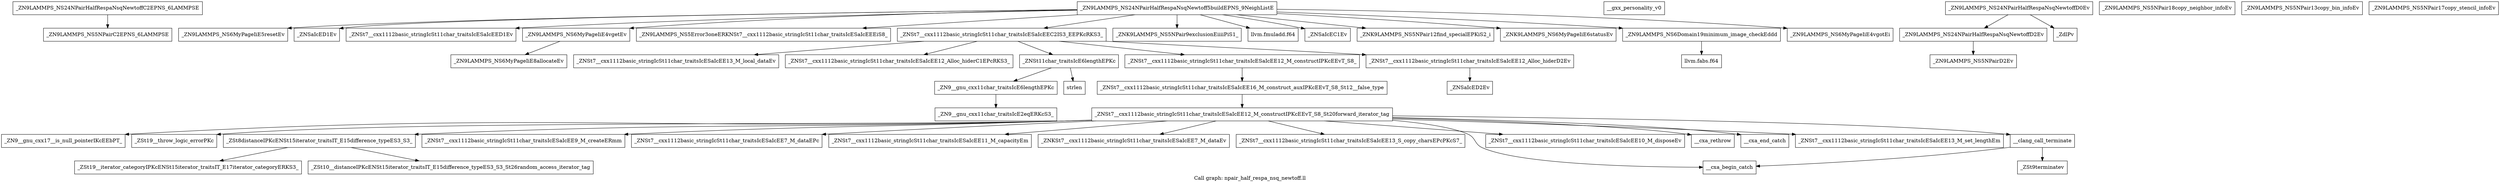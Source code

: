 digraph "Call graph: npair_half_respa_nsq_newtoff.ll" {
	label="Call graph: npair_half_respa_nsq_newtoff.ll";

	Node0x55dad3110a60 [shape=record,label="{_ZN9LAMMPS_NS24NPairHalfRespaNsqNewtoffC2EPNS_6LAMMPSE}"];
	Node0x55dad3110a60 -> Node0x55dad31085a0;
	Node0x55dad31085a0 [shape=record,label="{_ZN9LAMMPS_NS5NPairC2EPNS_6LAMMPSE}"];
	Node0x55dad3111240 [shape=record,label="{_ZN9LAMMPS_NS24NPairHalfRespaNsqNewtoff5buildEPNS_9NeighListE}"];
	Node0x55dad3111240 -> Node0x55dad3110d40;
	Node0x55dad3111240 -> Node0x55dad30f2f30;
	Node0x55dad3111240 -> Node0x55dad30e27e0;
	Node0x55dad3111240 -> Node0x55dad3110bf0;
	Node0x55dad3111240 -> Node0x55dad30e5520;
	Node0x55dad3111240 -> Node0x55dad3129df0;
	Node0x55dad3111240 -> Node0x55dad30df890;
	Node0x55dad3111240 -> Node0x55dad30e0050;
	Node0x55dad3111240 -> Node0x55dad310abd0;
	Node0x55dad3111240 -> Node0x55dad311e310;
	Node0x55dad3111240 -> Node0x55dad30dab70;
	Node0x55dad3111240 -> Node0x55dad30e01b0;
	Node0x55dad3111240 -> Node0x55dad30daac0;
	Node0x55dad3110d40 [shape=record,label="{_ZN9LAMMPS_NS6MyPageIiE5resetEv}"];
	Node0x55dad30f2f30 [shape=record,label="{_ZNSaIcED1Ev}"];
	Node0x55dad3110bf0 [shape=record,label="{_ZN9LAMMPS_NS6MyPageIiE4vgetEv}"];
	Node0x55dad3110bf0 -> Node0x55dad30f3e80;
	Node0x55dad312b2c0 [shape=record,label="{_ZNSaIcED2Ev}"];
	Node0x55dad30df890 [shape=record,label="{_ZNK9LAMMPS_NS5NPair9exclusionEiiiiPiS1_}"];
	Node0x55dad30e0050 [shape=record,label="{llvm.fmuladd.f64}"];
	Node0x55dad311e310 [shape=record,label="{_ZNK9LAMMPS_NS5NPair12find_specialEPKiS2_i}"];
	Node0x55dad30e01b0 [shape=record,label="{_ZN9LAMMPS_NS6Domain19minimum_image_checkEddd}"];
	Node0x55dad30e01b0 -> Node0x55dad30f82c0;
	Node0x55dad30daac0 [shape=record,label="{_ZN9LAMMPS_NS6MyPageIiE4vgotEi}"];
	Node0x55dad30dab70 [shape=record,label="{_ZNK9LAMMPS_NS6MyPageIiE6statusEv}"];
	Node0x55dad30e5520 [shape=record,label="{_ZN9LAMMPS_NS5Error3oneERKNSt7__cxx1112basic_stringIcSt11char_traitsIcESaIcEEEiS8_}"];
	Node0x55dad310abd0 [shape=record,label="{_ZNSaIcEC1Ev}"];
	Node0x55dad3129df0 [shape=record,label="{_ZNSt7__cxx1112basic_stringIcSt11char_traitsIcESaIcEEC2IS3_EEPKcRKS3_}"];
	Node0x55dad3129df0 -> Node0x55dad30fba00;
	Node0x55dad3129df0 -> Node0x55dad31257f0;
	Node0x55dad3129df0 -> Node0x55dad3102a30;
	Node0x55dad3129df0 -> Node0x55dad310a030;
	Node0x55dad3129df0 -> Node0x55dad310bcd0;
	Node0x55dad310cf10 [shape=record,label="{__gxx_personality_v0}"];
	Node0x55dad30e27e0 [shape=record,label="{_ZNSt7__cxx1112basic_stringIcSt11char_traitsIcESaIcEED1Ev}"];
	Node0x55dad310e0c0 [shape=record,label="{_ZN9LAMMPS_NS24NPairHalfRespaNsqNewtoffD2Ev}"];
	Node0x55dad310e0c0 -> Node0x55dad3112c10;
	Node0x55dad3118a20 [shape=record,label="{_ZN9LAMMPS_NS24NPairHalfRespaNsqNewtoffD0Ev}"];
	Node0x55dad3118a20 -> Node0x55dad310e0c0;
	Node0x55dad3118a20 -> Node0x55dad311f5f0;
	Node0x55dad3120b00 [shape=record,label="{_ZN9LAMMPS_NS5NPair18copy_neighbor_infoEv}"];
	Node0x55dad3122ed0 [shape=record,label="{_ZN9LAMMPS_NS5NPair13copy_bin_infoEv}"];
	Node0x55dad3124bc0 [shape=record,label="{_ZN9LAMMPS_NS5NPair17copy_stencil_infoEv}"];
	Node0x55dad30f82c0 [shape=record,label="{llvm.fabs.f64}"];
	Node0x55dad3112c10 [shape=record,label="{_ZN9LAMMPS_NS5NPairD2Ev}"];
	Node0x55dad311f5f0 [shape=record,label="{_ZdlPv}"];
	Node0x55dad30f3e80 [shape=record,label="{_ZN9LAMMPS_NS6MyPageIiE8allocateEv}"];
	Node0x55dad30fba00 [shape=record,label="{_ZNSt7__cxx1112basic_stringIcSt11char_traitsIcESaIcEE13_M_local_dataEv}"];
	Node0x55dad31257f0 [shape=record,label="{_ZNSt7__cxx1112basic_stringIcSt11char_traitsIcESaIcEE12_Alloc_hiderC1EPcRKS3_}"];
	Node0x55dad310a030 [shape=record,label="{_ZNSt7__cxx1112basic_stringIcSt11char_traitsIcESaIcEE12_M_constructIPKcEEvT_S8_}"];
	Node0x55dad310a030 -> Node0x55dad3127320;
	Node0x55dad3102a30 [shape=record,label="{_ZNSt11char_traitsIcE6lengthEPKc}"];
	Node0x55dad3102a30 -> Node0x55dad3124fb0;
	Node0x55dad3102a30 -> Node0x55dad3129ff0;
	Node0x55dad310bcd0 [shape=record,label="{_ZNSt7__cxx1112basic_stringIcSt11char_traitsIcESaIcEE12_Alloc_hiderD2Ev}"];
	Node0x55dad310bcd0 -> Node0x55dad312b2c0;
	Node0x55dad3127320 [shape=record,label="{_ZNSt7__cxx1112basic_stringIcSt11char_traitsIcESaIcEE16_M_construct_auxIPKcEEvT_S8_St12__false_type}"];
	Node0x55dad3127320 -> Node0x55dad312bd40;
	Node0x55dad312bd40 [shape=record,label="{_ZNSt7__cxx1112basic_stringIcSt11char_traitsIcESaIcEE12_M_constructIPKcEEvT_S8_St20forward_iterator_tag}"];
	Node0x55dad312bd40 -> Node0x55dad312dab0;
	Node0x55dad312bd40 -> Node0x55dad312bc30;
	Node0x55dad312bd40 -> Node0x55dad3130040;
	Node0x55dad312bd40 -> Node0x55dad31305f0;
	Node0x55dad312bd40 -> Node0x55dad312cc20;
	Node0x55dad312bd40 -> Node0x55dad3144810;
	Node0x55dad312bd40 -> Node0x55dad3144890;
	Node0x55dad312bd40 -> Node0x55dad3144910;
	Node0x55dad312bd40 -> Node0x55dad3144990;
	Node0x55dad312bd40 -> Node0x55dad3144a10;
	Node0x55dad312bd40 -> Node0x55dad3144a90;
	Node0x55dad312bd40 -> Node0x55dad3144b10;
	Node0x55dad312bd40 -> Node0x55dad30f5ae0;
	Node0x55dad312bd40 -> Node0x55dad30e28b0;
	Node0x55dad312dab0 [shape=record,label="{_ZN9__gnu_cxx17__is_null_pointerIKcEEbPT_}"];
	Node0x55dad312bc30 [shape=record,label="{_ZSt19__throw_logic_errorPKc}"];
	Node0x55dad3130040 [shape=record,label="{_ZSt8distanceIPKcENSt15iterator_traitsIT_E15difference_typeES3_S3_}"];
	Node0x55dad3130040 -> Node0x55dad312d0a0;
	Node0x55dad3130040 -> Node0x55dad3122850;
	Node0x55dad312cc20 [shape=record,label="{_ZNSt7__cxx1112basic_stringIcSt11char_traitsIcESaIcEE7_M_dataEPc}"];
	Node0x55dad31305f0 [shape=record,label="{_ZNSt7__cxx1112basic_stringIcSt11char_traitsIcESaIcEE9_M_createERmm}"];
	Node0x55dad3144810 [shape=record,label="{_ZNSt7__cxx1112basic_stringIcSt11char_traitsIcESaIcEE11_M_capacityEm}"];
	Node0x55dad3144910 [shape=record,label="{_ZNSt7__cxx1112basic_stringIcSt11char_traitsIcESaIcEE13_S_copy_charsEPcPKcS7_}"];
	Node0x55dad3144890 [shape=record,label="{_ZNKSt7__cxx1112basic_stringIcSt11char_traitsIcESaIcEE7_M_dataEv}"];
	Node0x55dad3144990 [shape=record,label="{__cxa_begin_catch}"];
	Node0x55dad3144a10 [shape=record,label="{_ZNSt7__cxx1112basic_stringIcSt11char_traitsIcESaIcEE10_M_disposeEv}"];
	Node0x55dad3144a90 [shape=record,label="{__cxa_rethrow}"];
	Node0x55dad3144b10 [shape=record,label="{__cxa_end_catch}"];
	Node0x55dad30e28b0 [shape=record,label="{__clang_call_terminate}"];
	Node0x55dad30e28b0 -> Node0x55dad3144990;
	Node0x55dad30e28b0 -> Node0x55dad3126630;
	Node0x55dad3126630 [shape=record,label="{_ZSt9terminatev}"];
	Node0x55dad30f5ae0 [shape=record,label="{_ZNSt7__cxx1112basic_stringIcSt11char_traitsIcESaIcEE13_M_set_lengthEm}"];
	Node0x55dad3122850 [shape=record,label="{_ZSt10__distanceIPKcENSt15iterator_traitsIT_E15difference_typeES3_S3_St26random_access_iterator_tag}"];
	Node0x55dad312d0a0 [shape=record,label="{_ZSt19__iterator_categoryIPKcENSt15iterator_traitsIT_E17iterator_categoryERKS3_}"];
	Node0x55dad3124fb0 [shape=record,label="{_ZN9__gnu_cxx11char_traitsIcE6lengthEPKc}"];
	Node0x55dad3124fb0 -> Node0x55dad312e2f0;
	Node0x55dad3129ff0 [shape=record,label="{strlen}"];
	Node0x55dad312e2f0 [shape=record,label="{_ZN9__gnu_cxx11char_traitsIcE2eqERKcS3_}"];
}
